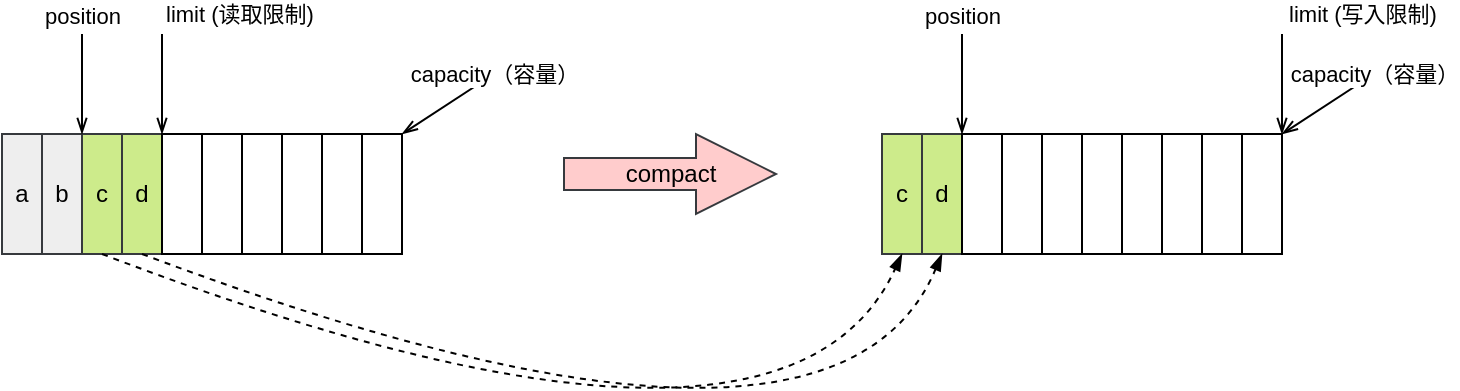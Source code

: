 <mxfile version="14.6.13" type="device"><diagram id="0tdz8S4HIKp4KXHT4FNv" name="第 1 页"><mxGraphModel dx="1086" dy="966" grid="1" gridSize="10" guides="1" tooltips="1" connect="1" arrows="1" fold="1" page="1" pageScale="1" pageWidth="827" pageHeight="1169" math="0" shadow="0"><root><mxCell id="0"/><mxCell id="1" parent="0"/><mxCell id="PH2K3h_BoaguGqVauJQA-1" value="a" style="rounded=0;whiteSpace=wrap;html=1;fillColor=#eeeeee;strokeColor=#36393d;" parent="1" vertex="1"><mxGeometry x="80" y="520" width="20" height="60" as="geometry"/></mxCell><mxCell id="PH2K3h_BoaguGqVauJQA-2" value="b" style="rounded=0;whiteSpace=wrap;html=1;fillColor=#eeeeee;strokeColor=#36393d;" parent="1" vertex="1"><mxGeometry x="100" y="520" width="20" height="60" as="geometry"/></mxCell><mxCell id="PH2K3h_BoaguGqVauJQA-3" value="d" style="rounded=0;whiteSpace=wrap;html=1;fillColor=#cdeb8b;strokeColor=#36393d;" parent="1" vertex="1"><mxGeometry x="140" y="520" width="20" height="60" as="geometry"/></mxCell><mxCell id="PH2K3h_BoaguGqVauJQA-4" value="c" style="rounded=0;whiteSpace=wrap;html=1;fillColor=#cdeb8b;strokeColor=#36393d;" parent="1" vertex="1"><mxGeometry x="120" y="520" width="20" height="60" as="geometry"/></mxCell><mxCell id="PH2K3h_BoaguGqVauJQA-5" value="" style="rounded=0;whiteSpace=wrap;html=1;" parent="1" vertex="1"><mxGeometry x="160" y="520" width="20" height="60" as="geometry"/></mxCell><mxCell id="PH2K3h_BoaguGqVauJQA-6" value="" style="rounded=0;whiteSpace=wrap;html=1;" parent="1" vertex="1"><mxGeometry x="200" y="520" width="20" height="60" as="geometry"/></mxCell><mxCell id="PH2K3h_BoaguGqVauJQA-7" value="" style="rounded=0;whiteSpace=wrap;html=1;" parent="1" vertex="1"><mxGeometry x="180" y="520" width="20" height="60" as="geometry"/></mxCell><mxCell id="PH2K3h_BoaguGqVauJQA-8" value="" style="rounded=0;whiteSpace=wrap;html=1;" parent="1" vertex="1"><mxGeometry x="220" y="520" width="20" height="60" as="geometry"/></mxCell><mxCell id="PH2K3h_BoaguGqVauJQA-11" value="" style="rounded=0;whiteSpace=wrap;html=1;" parent="1" vertex="1"><mxGeometry x="240" y="520" width="20" height="60" as="geometry"/></mxCell><mxCell id="PH2K3h_BoaguGqVauJQA-12" value="" style="rounded=0;whiteSpace=wrap;html=1;" parent="1" vertex="1"><mxGeometry x="260" y="520" width="20" height="60" as="geometry"/></mxCell><mxCell id="PH2K3h_BoaguGqVauJQA-14" value="position" style="endArrow=openThin;html=1;entryX=0;entryY=0;entryDx=0;entryDy=0;endFill=0;labelPosition=center;verticalLabelPosition=middle;align=center;verticalAlign=bottom;" parent="1" edge="1"><mxGeometry x="-1" width="50" height="50" relative="1" as="geometry"><mxPoint x="120" y="470" as="sourcePoint"/><mxPoint x="120" y="520" as="targetPoint"/><mxPoint as="offset"/></mxGeometry></mxCell><mxCell id="PH2K3h_BoaguGqVauJQA-15" value="limit (读取限制)" style="endArrow=openThin;html=1;entryX=1;entryY=0;entryDx=0;entryDy=0;endFill=0;align=left;" parent="1" edge="1"><mxGeometry x="-1" y="-10" width="50" height="50" relative="1" as="geometry"><mxPoint x="160" y="470" as="sourcePoint"/><mxPoint x="160" y="520" as="targetPoint"/><mxPoint x="10" y="-10" as="offset"/></mxGeometry></mxCell><mxCell id="PH2K3h_BoaguGqVauJQA-16" value="capacity（容量）" style="endArrow=openThin;html=1;entryX=1;entryY=0;entryDx=0;entryDy=0;endFill=0;" parent="1" target="PH2K3h_BoaguGqVauJQA-12" edge="1"><mxGeometry x="-1" width="50" height="50" relative="1" as="geometry"><mxPoint x="326" y="490" as="sourcePoint"/><mxPoint x="290" y="530" as="targetPoint"/><mxPoint as="offset"/></mxGeometry></mxCell><mxCell id="37N18F2b9pEwIMkC7nod-1" value="c" style="rounded=0;whiteSpace=wrap;html=1;fillColor=#cdeb8b;strokeColor=#36393d;" parent="1" vertex="1"><mxGeometry x="520" y="520" width="20" height="60" as="geometry"/></mxCell><mxCell id="37N18F2b9pEwIMkC7nod-2" value="d" style="rounded=0;whiteSpace=wrap;html=1;fillColor=#cdeb8b;strokeColor=#36393d;" parent="1" vertex="1"><mxGeometry x="540" y="520" width="20" height="60" as="geometry"/></mxCell><mxCell id="37N18F2b9pEwIMkC7nod-3" value="" style="rounded=0;whiteSpace=wrap;html=1;" parent="1" vertex="1"><mxGeometry x="580" y="520" width="20" height="60" as="geometry"/></mxCell><mxCell id="37N18F2b9pEwIMkC7nod-4" value="" style="rounded=0;whiteSpace=wrap;html=1;" parent="1" vertex="1"><mxGeometry x="560" y="520" width="20" height="60" as="geometry"/></mxCell><mxCell id="37N18F2b9pEwIMkC7nod-5" value="" style="rounded=0;whiteSpace=wrap;html=1;" parent="1" vertex="1"><mxGeometry x="600" y="520" width="20" height="60" as="geometry"/></mxCell><mxCell id="37N18F2b9pEwIMkC7nod-6" value="" style="rounded=0;whiteSpace=wrap;html=1;" parent="1" vertex="1"><mxGeometry x="640" y="520" width="20" height="60" as="geometry"/></mxCell><mxCell id="37N18F2b9pEwIMkC7nod-7" value="" style="rounded=0;whiteSpace=wrap;html=1;" parent="1" vertex="1"><mxGeometry x="620" y="520" width="20" height="60" as="geometry"/></mxCell><mxCell id="37N18F2b9pEwIMkC7nod-8" value="" style="rounded=0;whiteSpace=wrap;html=1;" parent="1" vertex="1"><mxGeometry x="660" y="520" width="20" height="60" as="geometry"/></mxCell><mxCell id="37N18F2b9pEwIMkC7nod-9" value="" style="rounded=0;whiteSpace=wrap;html=1;" parent="1" vertex="1"><mxGeometry x="680" y="520" width="20" height="60" as="geometry"/></mxCell><mxCell id="37N18F2b9pEwIMkC7nod-10" value="" style="rounded=0;whiteSpace=wrap;html=1;" parent="1" vertex="1"><mxGeometry x="700" y="520" width="20" height="60" as="geometry"/></mxCell><mxCell id="37N18F2b9pEwIMkC7nod-11" value="position" style="endArrow=openThin;html=1;entryX=0;entryY=0;entryDx=0;entryDy=0;endFill=0;labelPosition=center;verticalLabelPosition=middle;align=center;verticalAlign=bottom;" parent="1" edge="1"><mxGeometry x="-1" width="50" height="50" relative="1" as="geometry"><mxPoint x="560" y="470" as="sourcePoint"/><mxPoint x="560" y="520" as="targetPoint"/><mxPoint as="offset"/></mxGeometry></mxCell><mxCell id="37N18F2b9pEwIMkC7nod-12" value="limit (写入限制)" style="endArrow=openThin;html=1;entryX=1;entryY=0;entryDx=0;entryDy=0;endFill=0;" parent="1" edge="1"><mxGeometry x="-1" y="41" width="50" height="50" relative="1" as="geometry"><mxPoint x="720" y="470" as="sourcePoint"/><mxPoint x="720" y="520" as="targetPoint"/><mxPoint x="-1" y="-10" as="offset"/></mxGeometry></mxCell><mxCell id="37N18F2b9pEwIMkC7nod-13" value="capacity（容量）" style="endArrow=openThin;html=1;entryX=1;entryY=0;entryDx=0;entryDy=0;endFill=0;" parent="1" target="37N18F2b9pEwIMkC7nod-10" edge="1"><mxGeometry x="-1" width="50" height="50" relative="1" as="geometry"><mxPoint x="766" y="490" as="sourcePoint"/><mxPoint x="730" y="530" as="targetPoint"/><mxPoint as="offset"/></mxGeometry></mxCell><mxCell id="37N18F2b9pEwIMkC7nod-20" value="" style="endArrow=blockThin;dashed=1;html=1;align=left;exitX=0.5;exitY=1;exitDx=0;exitDy=0;entryX=0.5;entryY=1;entryDx=0;entryDy=0;curved=1;endFill=1;" parent="1" source="PH2K3h_BoaguGqVauJQA-4" target="37N18F2b9pEwIMkC7nod-1" edge="1"><mxGeometry width="50" height="50" relative="1" as="geometry"><mxPoint x="390" y="520" as="sourcePoint"/><mxPoint x="440" y="470" as="targetPoint"/><Array as="points"><mxPoint x="470" y="710"/></Array></mxGeometry></mxCell><mxCell id="37N18F2b9pEwIMkC7nod-21" value="" style="endArrow=blockThin;dashed=1;html=1;align=left;exitX=0.5;exitY=1;exitDx=0;exitDy=0;entryX=0.25;entryY=1;entryDx=0;entryDy=0;curved=1;endFill=1;" parent="1" source="PH2K3h_BoaguGqVauJQA-3" edge="1"><mxGeometry width="50" height="50" relative="1" as="geometry"><mxPoint x="160" y="580" as="sourcePoint"/><mxPoint x="550" y="580" as="targetPoint"/><Array as="points"><mxPoint x="495" y="710"/></Array></mxGeometry></mxCell><mxCell id="37N18F2b9pEwIMkC7nod-22" value="compact" style="html=1;shadow=0;dashed=0;align=center;verticalAlign=middle;shape=mxgraph.arrows2.arrow;dy=0.6;dx=40;notch=0;fillColor=#ffcccc;strokeColor=#36393d;" parent="1" vertex="1"><mxGeometry x="361" y="520" width="106" height="40" as="geometry"/></mxCell></root></mxGraphModel></diagram></mxfile>